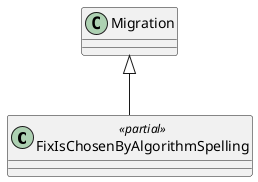 @startuml
class FixIsChosenByAlgorithmSpelling <<partial>> {
}
Migration <|-- FixIsChosenByAlgorithmSpelling
@enduml
